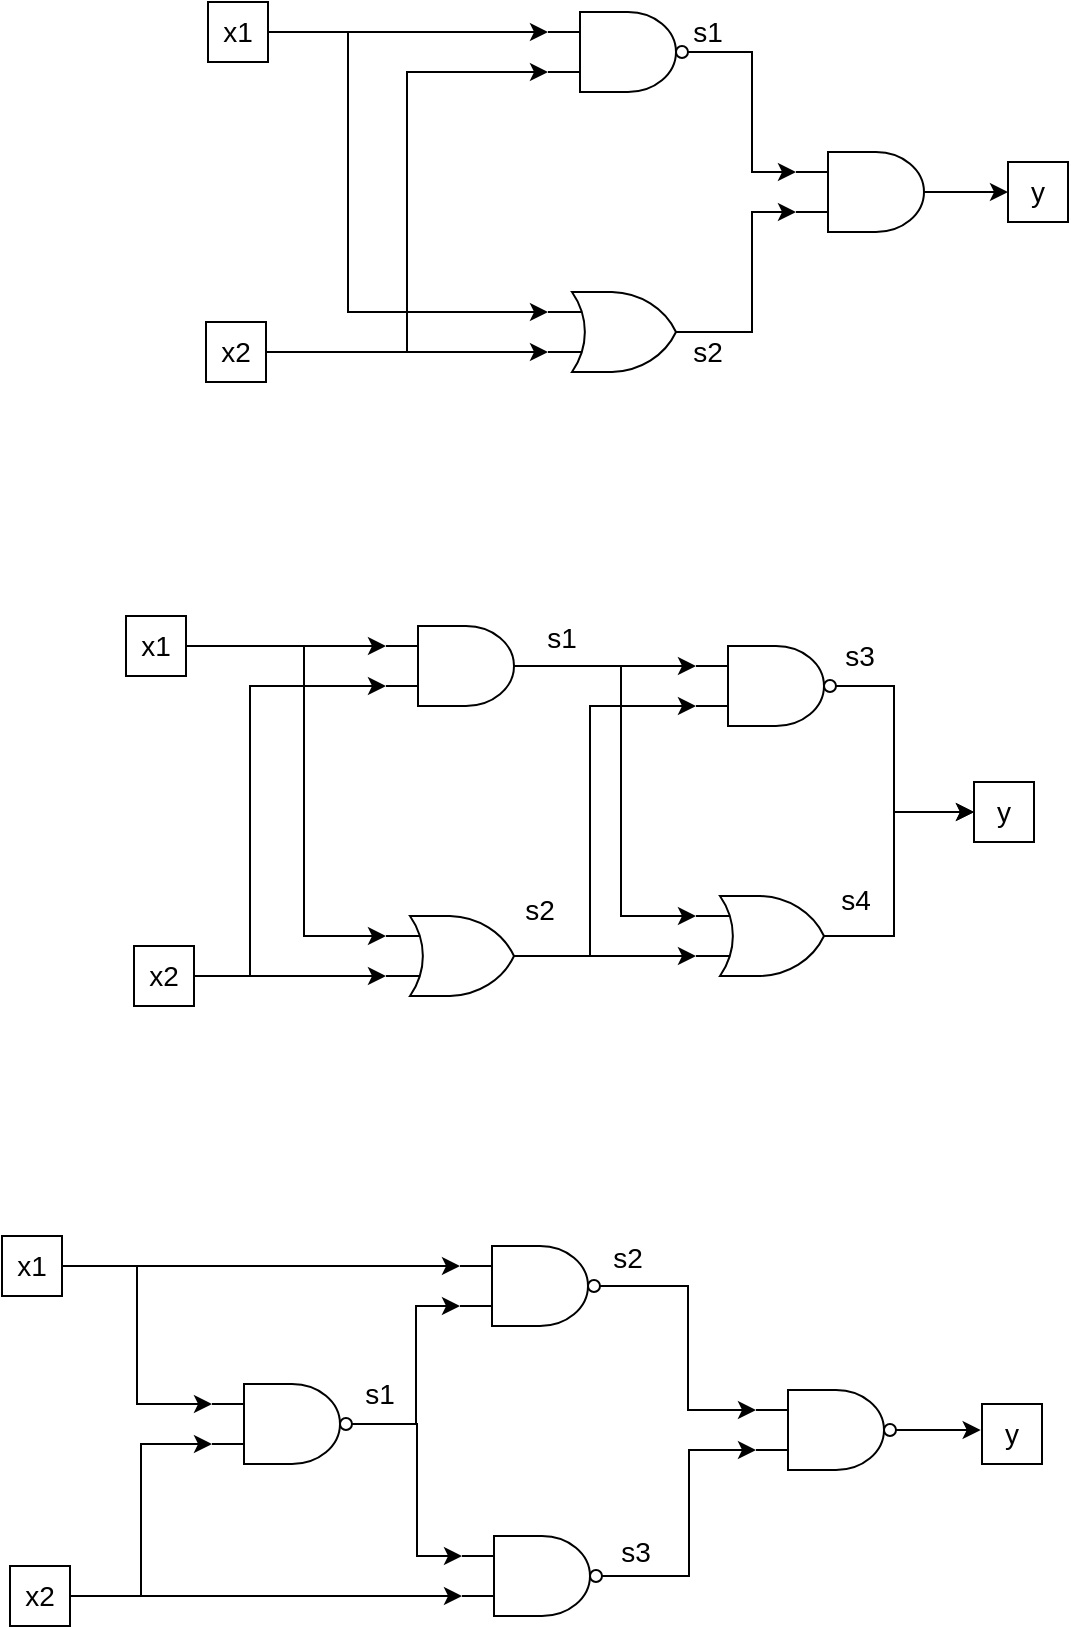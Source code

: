 <mxfile version="20.3.7" type="github" pages="4">
  <diagram id="HH8r3CEraOF6iEEjJ4Em" name="第 1 页">
    <mxGraphModel dx="1152" dy="693" grid="0" gridSize="10" guides="1" tooltips="1" connect="1" arrows="1" fold="1" page="1" pageScale="1" pageWidth="827" pageHeight="1169" math="0" shadow="0">
      <root>
        <mxCell id="0" />
        <mxCell id="1" parent="0" />
        <mxCell id="O1sR3Q5Vgp4cIewbYRJh-6" style="edgeStyle=orthogonalEdgeStyle;rounded=0;orthogonalLoop=1;jettySize=auto;html=1;exitX=1;exitY=0.5;exitDx=0;exitDy=0;exitPerimeter=0;entryX=0;entryY=0.25;entryDx=0;entryDy=0;entryPerimeter=0;" edge="1" parent="1" source="O1sR3Q5Vgp4cIewbYRJh-2" target="O1sR3Q5Vgp4cIewbYRJh-4">
          <mxGeometry relative="1" as="geometry" />
        </mxCell>
        <mxCell id="O1sR3Q5Vgp4cIewbYRJh-2" value="" style="verticalLabelPosition=bottom;shadow=0;dashed=0;align=center;html=1;verticalAlign=top;shape=mxgraph.electrical.logic_gates.logic_gate;operation=and;negating=1;negSize=0.15;" vertex="1" parent="1">
          <mxGeometry x="440" y="220" width="80" height="40" as="geometry" />
        </mxCell>
        <mxCell id="O1sR3Q5Vgp4cIewbYRJh-9" style="edgeStyle=orthogonalEdgeStyle;rounded=0;orthogonalLoop=1;jettySize=auto;html=1;exitX=1;exitY=0.5;exitDx=0;exitDy=0;exitPerimeter=0;entryX=0;entryY=0.75;entryDx=0;entryDy=0;entryPerimeter=0;" edge="1" parent="1" source="O1sR3Q5Vgp4cIewbYRJh-3" target="O1sR3Q5Vgp4cIewbYRJh-4">
          <mxGeometry relative="1" as="geometry" />
        </mxCell>
        <mxCell id="O1sR3Q5Vgp4cIewbYRJh-3" value="" style="verticalLabelPosition=bottom;shadow=0;dashed=0;align=center;html=1;verticalAlign=top;shape=mxgraph.electrical.logic_gates.logic_gate;operation=or;" vertex="1" parent="1">
          <mxGeometry x="440" y="360" width="80" height="40" as="geometry" />
        </mxCell>
        <mxCell id="O1sR3Q5Vgp4cIewbYRJh-27" style="edgeStyle=orthogonalEdgeStyle;rounded=0;orthogonalLoop=1;jettySize=auto;html=1;exitX=1;exitY=0.5;exitDx=0;exitDy=0;exitPerimeter=0;entryX=0;entryY=0.5;entryDx=0;entryDy=0;fontSize=14;" edge="1" parent="1" source="O1sR3Q5Vgp4cIewbYRJh-4" target="O1sR3Q5Vgp4cIewbYRJh-26">
          <mxGeometry relative="1" as="geometry" />
        </mxCell>
        <mxCell id="O1sR3Q5Vgp4cIewbYRJh-4" value="" style="verticalLabelPosition=bottom;shadow=0;dashed=0;align=center;html=1;verticalAlign=top;shape=mxgraph.electrical.logic_gates.logic_gate;operation=and;" vertex="1" parent="1">
          <mxGeometry x="564" y="290" width="80" height="40" as="geometry" />
        </mxCell>
        <mxCell id="O1sR3Q5Vgp4cIewbYRJh-22" style="edgeStyle=orthogonalEdgeStyle;rounded=0;orthogonalLoop=1;jettySize=auto;html=1;exitX=1;exitY=0.5;exitDx=0;exitDy=0;entryX=0;entryY=0.25;entryDx=0;entryDy=0;entryPerimeter=0;fontSize=14;" edge="1" parent="1" source="O1sR3Q5Vgp4cIewbYRJh-10" target="O1sR3Q5Vgp4cIewbYRJh-2">
          <mxGeometry relative="1" as="geometry" />
        </mxCell>
        <mxCell id="O1sR3Q5Vgp4cIewbYRJh-23" style="edgeStyle=orthogonalEdgeStyle;rounded=0;orthogonalLoop=1;jettySize=auto;html=1;exitX=1;exitY=0.5;exitDx=0;exitDy=0;entryX=0;entryY=0.25;entryDx=0;entryDy=0;entryPerimeter=0;fontSize=14;" edge="1" parent="1" source="O1sR3Q5Vgp4cIewbYRJh-10" target="O1sR3Q5Vgp4cIewbYRJh-3">
          <mxGeometry relative="1" as="geometry">
            <Array as="points">
              <mxPoint x="340" y="230" />
              <mxPoint x="340" y="370" />
            </Array>
          </mxGeometry>
        </mxCell>
        <mxCell id="O1sR3Q5Vgp4cIewbYRJh-10" value="&lt;font style=&quot;font-size: 14px;&quot;&gt;x1&lt;/font&gt;" style="rounded=0;whiteSpace=wrap;html=1;" vertex="1" parent="1">
          <mxGeometry x="270" y="215" width="30" height="30" as="geometry" />
        </mxCell>
        <mxCell id="O1sR3Q5Vgp4cIewbYRJh-24" style="edgeStyle=orthogonalEdgeStyle;rounded=0;orthogonalLoop=1;jettySize=auto;html=1;exitX=1;exitY=0.5;exitDx=0;exitDy=0;entryX=0;entryY=0.75;entryDx=0;entryDy=0;entryPerimeter=0;fontSize=14;" edge="1" parent="1" source="O1sR3Q5Vgp4cIewbYRJh-11" target="O1sR3Q5Vgp4cIewbYRJh-3">
          <mxGeometry relative="1" as="geometry" />
        </mxCell>
        <mxCell id="O1sR3Q5Vgp4cIewbYRJh-25" style="edgeStyle=orthogonalEdgeStyle;rounded=0;orthogonalLoop=1;jettySize=auto;html=1;exitX=1;exitY=0.5;exitDx=0;exitDy=0;entryX=0;entryY=0.75;entryDx=0;entryDy=0;entryPerimeter=0;fontSize=14;" edge="1" parent="1" source="O1sR3Q5Vgp4cIewbYRJh-11" target="O1sR3Q5Vgp4cIewbYRJh-2">
          <mxGeometry relative="1" as="geometry" />
        </mxCell>
        <mxCell id="O1sR3Q5Vgp4cIewbYRJh-11" value="&lt;font style=&quot;font-size: 14px;&quot;&gt;x2&lt;/font&gt;" style="rounded=0;whiteSpace=wrap;html=1;" vertex="1" parent="1">
          <mxGeometry x="269" y="375" width="30" height="30" as="geometry" />
        </mxCell>
        <mxCell id="O1sR3Q5Vgp4cIewbYRJh-26" value="&lt;span style=&quot;font-size: 14px;&quot;&gt;y&lt;/span&gt;" style="rounded=0;whiteSpace=wrap;html=1;" vertex="1" parent="1">
          <mxGeometry x="670" y="295" width="30" height="30" as="geometry" />
        </mxCell>
        <mxCell id="O1sR3Q5Vgp4cIewbYRJh-30" value="s1" style="text;html=1;strokeColor=none;fillColor=none;align=center;verticalAlign=middle;whiteSpace=wrap;rounded=0;fontSize=14;" vertex="1" parent="1">
          <mxGeometry x="490" y="215" width="60" height="30" as="geometry" />
        </mxCell>
        <mxCell id="O1sR3Q5Vgp4cIewbYRJh-31" value="s2" style="text;html=1;strokeColor=none;fillColor=none;align=center;verticalAlign=middle;whiteSpace=wrap;rounded=0;fontSize=14;" vertex="1" parent="1">
          <mxGeometry x="490" y="375" width="60" height="30" as="geometry" />
        </mxCell>
        <mxCell id="_A_KJ37WZnfa1X4IIvDo-8" style="edgeStyle=orthogonalEdgeStyle;rounded=0;orthogonalLoop=1;jettySize=auto;html=1;exitX=1;exitY=0.5;exitDx=0;exitDy=0;entryX=0;entryY=0.25;entryDx=0;entryDy=0;entryPerimeter=0;fontSize=14;" edge="1" parent="1" source="_A_KJ37WZnfa1X4IIvDo-1" target="_A_KJ37WZnfa1X4IIvDo-3">
          <mxGeometry relative="1" as="geometry" />
        </mxCell>
        <mxCell id="_A_KJ37WZnfa1X4IIvDo-9" style="edgeStyle=orthogonalEdgeStyle;rounded=0;orthogonalLoop=1;jettySize=auto;html=1;exitX=1;exitY=0.5;exitDx=0;exitDy=0;entryX=0;entryY=0.25;entryDx=0;entryDy=0;entryPerimeter=0;fontSize=14;" edge="1" parent="1" source="_A_KJ37WZnfa1X4IIvDo-1" target="_A_KJ37WZnfa1X4IIvDo-4">
          <mxGeometry relative="1" as="geometry">
            <Array as="points">
              <mxPoint x="318" y="537" />
              <mxPoint x="318" y="682" />
            </Array>
          </mxGeometry>
        </mxCell>
        <mxCell id="_A_KJ37WZnfa1X4IIvDo-1" value="&lt;font style=&quot;font-size: 14px;&quot;&gt;x1&lt;/font&gt;" style="rounded=0;whiteSpace=wrap;html=1;" vertex="1" parent="1">
          <mxGeometry x="229" y="522" width="30" height="30" as="geometry" />
        </mxCell>
        <mxCell id="_A_KJ37WZnfa1X4IIvDo-10" style="edgeStyle=orthogonalEdgeStyle;rounded=0;orthogonalLoop=1;jettySize=auto;html=1;exitX=1;exitY=0.5;exitDx=0;exitDy=0;entryX=0;entryY=0.75;entryDx=0;entryDy=0;entryPerimeter=0;fontSize=14;" edge="1" parent="1" source="_A_KJ37WZnfa1X4IIvDo-2" target="_A_KJ37WZnfa1X4IIvDo-4">
          <mxGeometry relative="1" as="geometry" />
        </mxCell>
        <mxCell id="_A_KJ37WZnfa1X4IIvDo-11" style="edgeStyle=orthogonalEdgeStyle;rounded=0;orthogonalLoop=1;jettySize=auto;html=1;exitX=1;exitY=0.5;exitDx=0;exitDy=0;entryX=0;entryY=0.75;entryDx=0;entryDy=0;entryPerimeter=0;fontSize=14;" edge="1" parent="1" source="_A_KJ37WZnfa1X4IIvDo-2" target="_A_KJ37WZnfa1X4IIvDo-3">
          <mxGeometry relative="1" as="geometry">
            <Array as="points">
              <mxPoint x="291" y="702" />
              <mxPoint x="291" y="557" />
            </Array>
          </mxGeometry>
        </mxCell>
        <mxCell id="_A_KJ37WZnfa1X4IIvDo-2" value="&lt;font style=&quot;font-size: 14px;&quot;&gt;x2&lt;/font&gt;" style="rounded=0;whiteSpace=wrap;html=1;" vertex="1" parent="1">
          <mxGeometry x="233" y="687" width="30" height="30" as="geometry" />
        </mxCell>
        <mxCell id="_A_KJ37WZnfa1X4IIvDo-13" style="edgeStyle=orthogonalEdgeStyle;rounded=0;orthogonalLoop=1;jettySize=auto;html=1;exitX=1;exitY=0.5;exitDx=0;exitDy=0;exitPerimeter=0;entryX=0;entryY=0.25;entryDx=0;entryDy=0;entryPerimeter=0;fontSize=14;" edge="1" parent="1" source="_A_KJ37WZnfa1X4IIvDo-3" target="_A_KJ37WZnfa1X4IIvDo-6">
          <mxGeometry relative="1" as="geometry" />
        </mxCell>
        <mxCell id="_A_KJ37WZnfa1X4IIvDo-17" style="edgeStyle=orthogonalEdgeStyle;rounded=0;orthogonalLoop=1;jettySize=auto;html=1;exitX=1;exitY=0.5;exitDx=0;exitDy=0;exitPerimeter=0;entryX=0;entryY=0.25;entryDx=0;entryDy=0;entryPerimeter=0;fontSize=14;" edge="1" parent="1" source="_A_KJ37WZnfa1X4IIvDo-3" target="_A_KJ37WZnfa1X4IIvDo-5">
          <mxGeometry relative="1" as="geometry" />
        </mxCell>
        <mxCell id="_A_KJ37WZnfa1X4IIvDo-3" value="" style="verticalLabelPosition=bottom;shadow=0;dashed=0;align=center;html=1;verticalAlign=top;shape=mxgraph.electrical.logic_gates.logic_gate;operation=and;" vertex="1" parent="1">
          <mxGeometry x="359" y="527" width="80" height="40" as="geometry" />
        </mxCell>
        <mxCell id="_A_KJ37WZnfa1X4IIvDo-16" style="edgeStyle=orthogonalEdgeStyle;rounded=0;orthogonalLoop=1;jettySize=auto;html=1;exitX=1;exitY=0.5;exitDx=0;exitDy=0;exitPerimeter=0;entryX=0;entryY=0.75;entryDx=0;entryDy=0;entryPerimeter=0;fontSize=14;" edge="1" parent="1" source="_A_KJ37WZnfa1X4IIvDo-4" target="_A_KJ37WZnfa1X4IIvDo-5">
          <mxGeometry relative="1" as="geometry" />
        </mxCell>
        <mxCell id="_A_KJ37WZnfa1X4IIvDo-18" style="edgeStyle=orthogonalEdgeStyle;rounded=0;orthogonalLoop=1;jettySize=auto;html=1;exitX=1;exitY=0.5;exitDx=0;exitDy=0;exitPerimeter=0;entryX=0;entryY=0.75;entryDx=0;entryDy=0;entryPerimeter=0;fontSize=14;" edge="1" parent="1" source="_A_KJ37WZnfa1X4IIvDo-4" target="_A_KJ37WZnfa1X4IIvDo-6">
          <mxGeometry relative="1" as="geometry">
            <Array as="points">
              <mxPoint x="461" y="692" />
              <mxPoint x="461" y="567" />
            </Array>
          </mxGeometry>
        </mxCell>
        <mxCell id="_A_KJ37WZnfa1X4IIvDo-4" value="" style="verticalLabelPosition=bottom;shadow=0;dashed=0;align=center;html=1;verticalAlign=top;shape=mxgraph.electrical.logic_gates.logic_gate;operation=or;" vertex="1" parent="1">
          <mxGeometry x="359" y="672" width="80" height="40" as="geometry" />
        </mxCell>
        <mxCell id="_A_KJ37WZnfa1X4IIvDo-23" style="edgeStyle=orthogonalEdgeStyle;rounded=0;orthogonalLoop=1;jettySize=auto;html=1;exitX=1;exitY=0.5;exitDx=0;exitDy=0;exitPerimeter=0;entryX=0;entryY=0.5;entryDx=0;entryDy=0;fontSize=14;" edge="1" parent="1" source="_A_KJ37WZnfa1X4IIvDo-5" target="_A_KJ37WZnfa1X4IIvDo-19">
          <mxGeometry relative="1" as="geometry">
            <Array as="points">
              <mxPoint x="613" y="682" />
              <mxPoint x="613" y="620" />
            </Array>
          </mxGeometry>
        </mxCell>
        <mxCell id="_A_KJ37WZnfa1X4IIvDo-5" value="" style="verticalLabelPosition=bottom;shadow=0;dashed=0;align=center;html=1;verticalAlign=top;shape=mxgraph.electrical.logic_gates.logic_gate;operation=or;" vertex="1" parent="1">
          <mxGeometry x="514" y="662" width="80" height="40" as="geometry" />
        </mxCell>
        <mxCell id="_A_KJ37WZnfa1X4IIvDo-24" style="edgeStyle=orthogonalEdgeStyle;rounded=0;orthogonalLoop=1;jettySize=auto;html=1;exitX=1;exitY=0.5;exitDx=0;exitDy=0;exitPerimeter=0;entryX=0;entryY=0.5;entryDx=0;entryDy=0;fontSize=14;" edge="1" parent="1" source="_A_KJ37WZnfa1X4IIvDo-6" target="_A_KJ37WZnfa1X4IIvDo-19">
          <mxGeometry relative="1" as="geometry">
            <Array as="points">
              <mxPoint x="613" y="557" />
              <mxPoint x="613" y="620" />
            </Array>
          </mxGeometry>
        </mxCell>
        <mxCell id="_A_KJ37WZnfa1X4IIvDo-6" value="" style="verticalLabelPosition=bottom;shadow=0;dashed=0;align=center;html=1;verticalAlign=top;shape=mxgraph.electrical.logic_gates.logic_gate;operation=and;negating=1;negSize=0.15;" vertex="1" parent="1">
          <mxGeometry x="514" y="537" width="80" height="40" as="geometry" />
        </mxCell>
        <mxCell id="_A_KJ37WZnfa1X4IIvDo-19" value="&lt;span style=&quot;font-size: 14px;&quot;&gt;y&lt;/span&gt;" style="rounded=0;whiteSpace=wrap;html=1;" vertex="1" parent="1">
          <mxGeometry x="653" y="605" width="30" height="30" as="geometry" />
        </mxCell>
        <mxCell id="_A_KJ37WZnfa1X4IIvDo-25" value="s1" style="text;html=1;strokeColor=none;fillColor=none;align=center;verticalAlign=middle;whiteSpace=wrap;rounded=0;fontSize=14;" vertex="1" parent="1">
          <mxGeometry x="417" y="518" width="60" height="30" as="geometry" />
        </mxCell>
        <mxCell id="_A_KJ37WZnfa1X4IIvDo-26" value="s2" style="text;html=1;strokeColor=none;fillColor=none;align=center;verticalAlign=middle;whiteSpace=wrap;rounded=0;fontSize=14;" vertex="1" parent="1">
          <mxGeometry x="406" y="654" width="60" height="30" as="geometry" />
        </mxCell>
        <mxCell id="_A_KJ37WZnfa1X4IIvDo-28" value="s3" style="text;html=1;strokeColor=none;fillColor=none;align=center;verticalAlign=middle;whiteSpace=wrap;rounded=0;fontSize=14;" vertex="1" parent="1">
          <mxGeometry x="566" y="527" width="60" height="30" as="geometry" />
        </mxCell>
        <mxCell id="_A_KJ37WZnfa1X4IIvDo-29" value="s4" style="text;html=1;strokeColor=none;fillColor=none;align=center;verticalAlign=middle;whiteSpace=wrap;rounded=0;fontSize=14;" vertex="1" parent="1">
          <mxGeometry x="564" y="649" width="60" height="30" as="geometry" />
        </mxCell>
        <mxCell id="6nnJq0K4sgRr22I9qwmp-16" style="edgeStyle=orthogonalEdgeStyle;rounded=0;orthogonalLoop=1;jettySize=auto;html=1;exitX=1;exitY=0.5;exitDx=0;exitDy=0;exitPerimeter=0;entryX=0;entryY=0.75;entryDx=0;entryDy=0;entryPerimeter=0;fontSize=14;" edge="1" parent="1" source="6nnJq0K4sgRr22I9qwmp-1" target="6nnJq0K4sgRr22I9qwmp-6">
          <mxGeometry relative="1" as="geometry" />
        </mxCell>
        <mxCell id="6nnJq0K4sgRr22I9qwmp-17" style="edgeStyle=orthogonalEdgeStyle;rounded=0;orthogonalLoop=1;jettySize=auto;html=1;exitX=1;exitY=0.5;exitDx=0;exitDy=0;exitPerimeter=0;entryX=0;entryY=0.25;entryDx=0;entryDy=0;entryPerimeter=0;fontSize=14;" edge="1" parent="1" source="6nnJq0K4sgRr22I9qwmp-1" target="6nnJq0K4sgRr22I9qwmp-7">
          <mxGeometry relative="1" as="geometry" />
        </mxCell>
        <mxCell id="6nnJq0K4sgRr22I9qwmp-1" value="" style="verticalLabelPosition=bottom;shadow=0;dashed=0;align=center;html=1;verticalAlign=top;shape=mxgraph.electrical.logic_gates.logic_gate;operation=and;negating=1;negSize=0.15;" vertex="1" parent="1">
          <mxGeometry x="272" y="906" width="80" height="40" as="geometry" />
        </mxCell>
        <mxCell id="6nnJq0K4sgRr22I9qwmp-10" style="edgeStyle=orthogonalEdgeStyle;rounded=0;orthogonalLoop=1;jettySize=auto;html=1;exitX=1;exitY=0.5;exitDx=0;exitDy=0;entryX=0;entryY=0.25;entryDx=0;entryDy=0;entryPerimeter=0;fontSize=14;" edge="1" parent="1" source="6nnJq0K4sgRr22I9qwmp-4" target="6nnJq0K4sgRr22I9qwmp-1">
          <mxGeometry relative="1" as="geometry" />
        </mxCell>
        <mxCell id="6nnJq0K4sgRr22I9qwmp-15" style="edgeStyle=orthogonalEdgeStyle;rounded=0;orthogonalLoop=1;jettySize=auto;html=1;exitX=1;exitY=0.5;exitDx=0;exitDy=0;entryX=0;entryY=0.25;entryDx=0;entryDy=0;entryPerimeter=0;fontSize=14;" edge="1" parent="1" source="6nnJq0K4sgRr22I9qwmp-4" target="6nnJq0K4sgRr22I9qwmp-6">
          <mxGeometry relative="1" as="geometry" />
        </mxCell>
        <mxCell id="6nnJq0K4sgRr22I9qwmp-4" value="&lt;font style=&quot;font-size: 14px;&quot;&gt;x1&lt;/font&gt;" style="rounded=0;whiteSpace=wrap;html=1;" vertex="1" parent="1">
          <mxGeometry x="167" y="832" width="30" height="30" as="geometry" />
        </mxCell>
        <mxCell id="6nnJq0K4sgRr22I9qwmp-11" style="edgeStyle=orthogonalEdgeStyle;rounded=0;orthogonalLoop=1;jettySize=auto;html=1;exitX=1;exitY=0.5;exitDx=0;exitDy=0;entryX=0;entryY=0.75;entryDx=0;entryDy=0;entryPerimeter=0;fontSize=14;" edge="1" parent="1" source="6nnJq0K4sgRr22I9qwmp-5" target="6nnJq0K4sgRr22I9qwmp-7">
          <mxGeometry relative="1" as="geometry" />
        </mxCell>
        <mxCell id="6nnJq0K4sgRr22I9qwmp-12" style="edgeStyle=orthogonalEdgeStyle;rounded=0;orthogonalLoop=1;jettySize=auto;html=1;exitX=1;exitY=0.5;exitDx=0;exitDy=0;entryX=0;entryY=0.75;entryDx=0;entryDy=0;entryPerimeter=0;fontSize=14;" edge="1" parent="1" source="6nnJq0K4sgRr22I9qwmp-5" target="6nnJq0K4sgRr22I9qwmp-1">
          <mxGeometry relative="1" as="geometry" />
        </mxCell>
        <mxCell id="6nnJq0K4sgRr22I9qwmp-5" value="&lt;font style=&quot;font-size: 14px;&quot;&gt;x2&lt;/font&gt;" style="rounded=0;whiteSpace=wrap;html=1;" vertex="1" parent="1">
          <mxGeometry x="171" y="997" width="30" height="30" as="geometry" />
        </mxCell>
        <mxCell id="6nnJq0K4sgRr22I9qwmp-18" style="edgeStyle=orthogonalEdgeStyle;rounded=0;orthogonalLoop=1;jettySize=auto;html=1;exitX=1;exitY=0.5;exitDx=0;exitDy=0;exitPerimeter=0;entryX=0;entryY=0.25;entryDx=0;entryDy=0;entryPerimeter=0;fontSize=14;" edge="1" parent="1" source="6nnJq0K4sgRr22I9qwmp-6" target="6nnJq0K4sgRr22I9qwmp-8">
          <mxGeometry relative="1" as="geometry" />
        </mxCell>
        <mxCell id="6nnJq0K4sgRr22I9qwmp-6" value="" style="verticalLabelPosition=bottom;shadow=0;dashed=0;align=center;html=1;verticalAlign=top;shape=mxgraph.electrical.logic_gates.logic_gate;operation=and;negating=1;negSize=0.15;" vertex="1" parent="1">
          <mxGeometry x="396" y="837" width="80" height="40" as="geometry" />
        </mxCell>
        <mxCell id="6nnJq0K4sgRr22I9qwmp-19" style="edgeStyle=orthogonalEdgeStyle;rounded=0;orthogonalLoop=1;jettySize=auto;html=1;exitX=1;exitY=0.5;exitDx=0;exitDy=0;exitPerimeter=0;entryX=0;entryY=0.75;entryDx=0;entryDy=0;entryPerimeter=0;fontSize=14;" edge="1" parent="1" source="6nnJq0K4sgRr22I9qwmp-7" target="6nnJq0K4sgRr22I9qwmp-8">
          <mxGeometry relative="1" as="geometry" />
        </mxCell>
        <mxCell id="6nnJq0K4sgRr22I9qwmp-7" value="" style="verticalLabelPosition=bottom;shadow=0;dashed=0;align=center;html=1;verticalAlign=top;shape=mxgraph.electrical.logic_gates.logic_gate;operation=and;negating=1;negSize=0.15;" vertex="1" parent="1">
          <mxGeometry x="397" y="982" width="80" height="40" as="geometry" />
        </mxCell>
        <mxCell id="6nnJq0K4sgRr22I9qwmp-26" style="edgeStyle=orthogonalEdgeStyle;rounded=0;orthogonalLoop=1;jettySize=auto;html=1;exitX=1;exitY=0.5;exitDx=0;exitDy=0;exitPerimeter=0;fontSize=14;" edge="1" parent="1" source="6nnJq0K4sgRr22I9qwmp-8">
          <mxGeometry relative="1" as="geometry">
            <mxPoint x="656.333" y="929" as="targetPoint" />
          </mxGeometry>
        </mxCell>
        <mxCell id="6nnJq0K4sgRr22I9qwmp-8" value="" style="verticalLabelPosition=bottom;shadow=0;dashed=0;align=center;html=1;verticalAlign=top;shape=mxgraph.electrical.logic_gates.logic_gate;operation=and;negating=1;negSize=0.15;" vertex="1" parent="1">
          <mxGeometry x="544" y="909" width="80" height="40" as="geometry" />
        </mxCell>
        <mxCell id="6nnJq0K4sgRr22I9qwmp-20" value="&lt;span style=&quot;font-size: 14px;&quot;&gt;y&lt;/span&gt;" style="rounded=0;whiteSpace=wrap;html=1;" vertex="1" parent="1">
          <mxGeometry x="657" y="916" width="30" height="30" as="geometry" />
        </mxCell>
        <mxCell id="6nnJq0K4sgRr22I9qwmp-27" value="s1" style="text;html=1;strokeColor=none;fillColor=none;align=center;verticalAlign=middle;whiteSpace=wrap;rounded=0;fontSize=14;" vertex="1" parent="1">
          <mxGeometry x="326" y="896" width="60" height="30" as="geometry" />
        </mxCell>
        <mxCell id="6nnJq0K4sgRr22I9qwmp-28" value="s2" style="text;html=1;strokeColor=none;fillColor=none;align=center;verticalAlign=middle;whiteSpace=wrap;rounded=0;fontSize=14;" vertex="1" parent="1">
          <mxGeometry x="450" y="828" width="60" height="30" as="geometry" />
        </mxCell>
        <mxCell id="6nnJq0K4sgRr22I9qwmp-30" value="s3" style="text;html=1;strokeColor=none;fillColor=none;align=center;verticalAlign=middle;whiteSpace=wrap;rounded=0;fontSize=14;" vertex="1" parent="1">
          <mxGeometry x="454" y="975" width="60" height="30" as="geometry" />
        </mxCell>
      </root>
    </mxGraphModel>
  </diagram>
  <diagram id="YfmRtcDTdL7yOXZHesrf" name="第 2 页">
    <mxGraphModel dx="1152" dy="693" grid="0" gridSize="10" guides="1" tooltips="1" connect="1" arrows="1" fold="1" page="1" pageScale="1" pageWidth="827" pageHeight="1169" math="0" shadow="0">
      <root>
        <mxCell id="0" />
        <mxCell id="1" parent="0" />
        <mxCell id="cjlGVBwZEoJlrLJctBxx-1" style="edgeStyle=orthogonalEdgeStyle;rounded=0;orthogonalLoop=1;jettySize=auto;html=1;exitX=1;exitY=0.5;exitDx=0;exitDy=0;entryX=0;entryY=0.25;entryDx=0;entryDy=0;entryPerimeter=0;fontSize=14;" edge="1" parent="1" source="cjlGVBwZEoJlrLJctBxx-3" target="cjlGVBwZEoJlrLJctBxx-9">
          <mxGeometry relative="1" as="geometry" />
        </mxCell>
        <mxCell id="cjlGVBwZEoJlrLJctBxx-2" style="edgeStyle=orthogonalEdgeStyle;rounded=0;orthogonalLoop=1;jettySize=auto;html=1;exitX=1;exitY=0.5;exitDx=0;exitDy=0;entryX=0;entryY=0.25;entryDx=0;entryDy=0;entryPerimeter=0;fontSize=14;" edge="1" parent="1" source="cjlGVBwZEoJlrLJctBxx-3" target="cjlGVBwZEoJlrLJctBxx-12">
          <mxGeometry relative="1" as="geometry">
            <Array as="points">
              <mxPoint x="189" y="530" />
              <mxPoint x="189" y="675" />
            </Array>
          </mxGeometry>
        </mxCell>
        <mxCell id="cjlGVBwZEoJlrLJctBxx-3" value="&lt;font style=&quot;font-size: 14px;&quot;&gt;x1&lt;/font&gt;" style="rounded=0;whiteSpace=wrap;html=1;" vertex="1" parent="1">
          <mxGeometry x="100" y="515" width="30" height="30" as="geometry" />
        </mxCell>
        <mxCell id="cjlGVBwZEoJlrLJctBxx-4" style="edgeStyle=orthogonalEdgeStyle;rounded=0;orthogonalLoop=1;jettySize=auto;html=1;exitX=1;exitY=0.5;exitDx=0;exitDy=0;entryX=0;entryY=0.75;entryDx=0;entryDy=0;entryPerimeter=0;fontSize=14;" edge="1" parent="1" source="cjlGVBwZEoJlrLJctBxx-6" target="cjlGVBwZEoJlrLJctBxx-12">
          <mxGeometry relative="1" as="geometry" />
        </mxCell>
        <mxCell id="cjlGVBwZEoJlrLJctBxx-5" style="edgeStyle=orthogonalEdgeStyle;rounded=0;orthogonalLoop=1;jettySize=auto;html=1;exitX=1;exitY=0.5;exitDx=0;exitDy=0;entryX=0;entryY=0.75;entryDx=0;entryDy=0;entryPerimeter=0;fontSize=14;" edge="1" parent="1" source="cjlGVBwZEoJlrLJctBxx-6" target="cjlGVBwZEoJlrLJctBxx-9">
          <mxGeometry relative="1" as="geometry">
            <Array as="points">
              <mxPoint x="162" y="695" />
              <mxPoint x="162" y="550" />
            </Array>
          </mxGeometry>
        </mxCell>
        <mxCell id="cjlGVBwZEoJlrLJctBxx-6" value="&lt;font style=&quot;font-size: 14px;&quot;&gt;x2&lt;/font&gt;" style="rounded=0;whiteSpace=wrap;html=1;" vertex="1" parent="1">
          <mxGeometry x="104" y="680" width="30" height="30" as="geometry" />
        </mxCell>
        <mxCell id="cjlGVBwZEoJlrLJctBxx-7" style="edgeStyle=orthogonalEdgeStyle;rounded=0;orthogonalLoop=1;jettySize=auto;html=1;exitX=1;exitY=0.5;exitDx=0;exitDy=0;exitPerimeter=0;entryX=0;entryY=0.25;entryDx=0;entryDy=0;entryPerimeter=0;fontSize=14;" edge="1" parent="1" source="cjlGVBwZEoJlrLJctBxx-9" target="cjlGVBwZEoJlrLJctBxx-16">
          <mxGeometry relative="1" as="geometry" />
        </mxCell>
        <mxCell id="cjlGVBwZEoJlrLJctBxx-8" style="edgeStyle=orthogonalEdgeStyle;rounded=0;orthogonalLoop=1;jettySize=auto;html=1;exitX=1;exitY=0.5;exitDx=0;exitDy=0;exitPerimeter=0;entryX=0;entryY=0.25;entryDx=0;entryDy=0;entryPerimeter=0;fontSize=14;" edge="1" parent="1" source="cjlGVBwZEoJlrLJctBxx-9" target="cjlGVBwZEoJlrLJctBxx-14">
          <mxGeometry relative="1" as="geometry" />
        </mxCell>
        <mxCell id="cjlGVBwZEoJlrLJctBxx-9" value="" style="verticalLabelPosition=bottom;shadow=0;dashed=0;align=center;html=1;verticalAlign=top;shape=mxgraph.electrical.logic_gates.logic_gate;operation=and;" vertex="1" parent="1">
          <mxGeometry x="230" y="520" width="80" height="40" as="geometry" />
        </mxCell>
        <mxCell id="cjlGVBwZEoJlrLJctBxx-10" style="edgeStyle=orthogonalEdgeStyle;rounded=0;orthogonalLoop=1;jettySize=auto;html=1;exitX=1;exitY=0.5;exitDx=0;exitDy=0;exitPerimeter=0;entryX=0;entryY=0.75;entryDx=0;entryDy=0;entryPerimeter=0;fontSize=14;" edge="1" parent="1" source="cjlGVBwZEoJlrLJctBxx-12" target="cjlGVBwZEoJlrLJctBxx-14">
          <mxGeometry relative="1" as="geometry" />
        </mxCell>
        <mxCell id="cjlGVBwZEoJlrLJctBxx-11" style="edgeStyle=orthogonalEdgeStyle;rounded=0;orthogonalLoop=1;jettySize=auto;html=1;exitX=1;exitY=0.5;exitDx=0;exitDy=0;exitPerimeter=0;entryX=0;entryY=0.75;entryDx=0;entryDy=0;entryPerimeter=0;fontSize=14;" edge="1" parent="1" source="cjlGVBwZEoJlrLJctBxx-12" target="cjlGVBwZEoJlrLJctBxx-16">
          <mxGeometry relative="1" as="geometry">
            <Array as="points">
              <mxPoint x="332" y="685" />
              <mxPoint x="332" y="560" />
            </Array>
          </mxGeometry>
        </mxCell>
        <mxCell id="cjlGVBwZEoJlrLJctBxx-12" value="" style="verticalLabelPosition=bottom;shadow=0;dashed=0;align=center;html=1;verticalAlign=top;shape=mxgraph.electrical.logic_gates.logic_gate;operation=or;" vertex="1" parent="1">
          <mxGeometry x="230" y="665" width="80" height="40" as="geometry" />
        </mxCell>
        <mxCell id="8IjGqrXWTYE4yfQa3eI8-7" style="edgeStyle=orthogonalEdgeStyle;rounded=0;orthogonalLoop=1;jettySize=auto;html=1;exitX=1;exitY=0.5;exitDx=0;exitDy=0;exitPerimeter=0;entryX=0;entryY=0.75;entryDx=0;entryDy=0;entryPerimeter=0;fontSize=14;" edge="1" parent="1" source="cjlGVBwZEoJlrLJctBxx-14" target="8IjGqrXWTYE4yfQa3eI8-1">
          <mxGeometry relative="1" as="geometry" />
        </mxCell>
        <mxCell id="cjlGVBwZEoJlrLJctBxx-14" value="" style="verticalLabelPosition=bottom;shadow=0;dashed=0;align=center;html=1;verticalAlign=top;shape=mxgraph.electrical.logic_gates.logic_gate;operation=or;" vertex="1" parent="1">
          <mxGeometry x="385" y="655" width="80" height="40" as="geometry" />
        </mxCell>
        <mxCell id="8IjGqrXWTYE4yfQa3eI8-6" style="edgeStyle=orthogonalEdgeStyle;rounded=0;orthogonalLoop=1;jettySize=auto;html=1;exitX=1;exitY=0.5;exitDx=0;exitDy=0;exitPerimeter=0;entryX=0;entryY=0.25;entryDx=0;entryDy=0;entryPerimeter=0;fontSize=14;" edge="1" parent="1" source="cjlGVBwZEoJlrLJctBxx-16" target="8IjGqrXWTYE4yfQa3eI8-1">
          <mxGeometry relative="1" as="geometry" />
        </mxCell>
        <mxCell id="cjlGVBwZEoJlrLJctBxx-16" value="" style="verticalLabelPosition=bottom;shadow=0;dashed=0;align=center;html=1;verticalAlign=top;shape=mxgraph.electrical.logic_gates.logic_gate;operation=and;negating=1;negSize=0.15;" vertex="1" parent="1">
          <mxGeometry x="385" y="530" width="80" height="40" as="geometry" />
        </mxCell>
        <mxCell id="cjlGVBwZEoJlrLJctBxx-18" value="s1" style="text;html=1;strokeColor=none;fillColor=none;align=center;verticalAlign=middle;whiteSpace=wrap;rounded=0;fontSize=14;" vertex="1" parent="1">
          <mxGeometry x="288" y="511" width="60" height="30" as="geometry" />
        </mxCell>
        <mxCell id="cjlGVBwZEoJlrLJctBxx-19" value="s2" style="text;html=1;strokeColor=none;fillColor=none;align=center;verticalAlign=middle;whiteSpace=wrap;rounded=0;fontSize=14;" vertex="1" parent="1">
          <mxGeometry x="278" y="653" width="60" height="30" as="geometry" />
        </mxCell>
        <mxCell id="cjlGVBwZEoJlrLJctBxx-20" value="s3" style="text;html=1;strokeColor=none;fillColor=none;align=center;verticalAlign=middle;whiteSpace=wrap;rounded=0;fontSize=14;" vertex="1" parent="1">
          <mxGeometry x="439" y="523" width="60" height="30" as="geometry" />
        </mxCell>
        <mxCell id="cjlGVBwZEoJlrLJctBxx-21" value="s4" style="text;html=1;strokeColor=none;fillColor=none;align=center;verticalAlign=middle;whiteSpace=wrap;rounded=0;fontSize=14;" vertex="1" parent="1">
          <mxGeometry x="437" y="647" width="60" height="30" as="geometry" />
        </mxCell>
        <mxCell id="QKfMxW4_7kAiLRSJhkNP-3" style="edgeStyle=orthogonalEdgeStyle;rounded=0;orthogonalLoop=1;jettySize=auto;html=1;exitX=1;exitY=0.5;exitDx=0;exitDy=0;exitPerimeter=0;fontSize=14;" edge="1" parent="1" source="8IjGqrXWTYE4yfQa3eI8-1">
          <mxGeometry relative="1" as="geometry">
            <mxPoint x="631.0" y="614" as="targetPoint" />
          </mxGeometry>
        </mxCell>
        <mxCell id="8IjGqrXWTYE4yfQa3eI8-1" value="" style="verticalLabelPosition=bottom;shadow=0;dashed=0;align=center;html=1;verticalAlign=top;shape=mxgraph.electrical.logic_gates.logic_gate;operation=and;" vertex="1" parent="1">
          <mxGeometry x="522" y="594" width="80" height="40" as="geometry" />
        </mxCell>
        <mxCell id="QKfMxW4_7kAiLRSJhkNP-1" value="&lt;span style=&quot;font-size: 14px;&quot;&gt;y&lt;/span&gt;" style="rounded=0;whiteSpace=wrap;html=1;" vertex="1" parent="1">
          <mxGeometry x="634" y="599" width="30" height="30" as="geometry" />
        </mxCell>
      </root>
    </mxGraphModel>
  </diagram>
  <diagram id="TMSVKi7_YsWlQCb2btJt" name="第 3 页">
    <mxGraphModel dx="1152" dy="693" grid="0" gridSize="10" guides="1" tooltips="1" connect="1" arrows="1" fold="1" page="1" pageScale="1" pageWidth="827" pageHeight="1169" math="0" shadow="0">
      <root>
        <mxCell id="0" />
        <mxCell id="1" parent="0" />
        <mxCell id="nXCTnaIC09tudtAVNS6d-1" style="edgeStyle=orthogonalEdgeStyle;rounded=0;orthogonalLoop=1;jettySize=auto;html=1;exitX=1;exitY=0.5;exitDx=0;exitDy=0;exitPerimeter=0;entryX=0;entryY=0.75;entryDx=0;entryDy=0;entryPerimeter=0;fontSize=14;" edge="1" parent="1" source="nXCTnaIC09tudtAVNS6d-3" target="nXCTnaIC09tudtAVNS6d-11">
          <mxGeometry relative="1" as="geometry" />
        </mxCell>
        <mxCell id="nXCTnaIC09tudtAVNS6d-2" style="edgeStyle=orthogonalEdgeStyle;rounded=0;orthogonalLoop=1;jettySize=auto;html=1;exitX=1;exitY=0.5;exitDx=0;exitDy=0;exitPerimeter=0;entryX=0;entryY=0.25;entryDx=0;entryDy=0;entryPerimeter=0;fontSize=14;" edge="1" parent="1" source="nXCTnaIC09tudtAVNS6d-3" target="nXCTnaIC09tudtAVNS6d-13">
          <mxGeometry relative="1" as="geometry" />
        </mxCell>
        <mxCell id="nXCTnaIC09tudtAVNS6d-3" value="" style="verticalLabelPosition=bottom;shadow=0;dashed=0;align=center;html=1;verticalAlign=top;shape=mxgraph.electrical.logic_gates.logic_gate;operation=and;negating=1;negSize=0.15;" vertex="1" parent="1">
          <mxGeometry x="272" y="906" width="80" height="40" as="geometry" />
        </mxCell>
        <mxCell id="nXCTnaIC09tudtAVNS6d-4" style="edgeStyle=orthogonalEdgeStyle;rounded=0;orthogonalLoop=1;jettySize=auto;html=1;exitX=1;exitY=0.5;exitDx=0;exitDy=0;entryX=0;entryY=0.25;entryDx=0;entryDy=0;entryPerimeter=0;fontSize=14;" edge="1" parent="1" source="nXCTnaIC09tudtAVNS6d-6" target="nXCTnaIC09tudtAVNS6d-3">
          <mxGeometry relative="1" as="geometry" />
        </mxCell>
        <mxCell id="nXCTnaIC09tudtAVNS6d-5" style="edgeStyle=orthogonalEdgeStyle;rounded=0;orthogonalLoop=1;jettySize=auto;html=1;exitX=1;exitY=0.5;exitDx=0;exitDy=0;entryX=0;entryY=0.25;entryDx=0;entryDy=0;entryPerimeter=0;fontSize=14;" edge="1" parent="1" source="nXCTnaIC09tudtAVNS6d-6" target="nXCTnaIC09tudtAVNS6d-11">
          <mxGeometry relative="1" as="geometry" />
        </mxCell>
        <mxCell id="nXCTnaIC09tudtAVNS6d-6" value="&lt;font style=&quot;font-size: 14px;&quot;&gt;x1&lt;/font&gt;" style="rounded=0;whiteSpace=wrap;html=1;" vertex="1" parent="1">
          <mxGeometry x="167" y="832" width="30" height="30" as="geometry" />
        </mxCell>
        <mxCell id="nXCTnaIC09tudtAVNS6d-7" style="edgeStyle=orthogonalEdgeStyle;rounded=0;orthogonalLoop=1;jettySize=auto;html=1;exitX=1;exitY=0.5;exitDx=0;exitDy=0;entryX=0;entryY=0.75;entryDx=0;entryDy=0;entryPerimeter=0;fontSize=14;" edge="1" parent="1" source="nXCTnaIC09tudtAVNS6d-9" target="nXCTnaIC09tudtAVNS6d-13">
          <mxGeometry relative="1" as="geometry" />
        </mxCell>
        <mxCell id="nXCTnaIC09tudtAVNS6d-8" style="edgeStyle=orthogonalEdgeStyle;rounded=0;orthogonalLoop=1;jettySize=auto;html=1;exitX=1;exitY=0.5;exitDx=0;exitDy=0;entryX=0;entryY=0.75;entryDx=0;entryDy=0;entryPerimeter=0;fontSize=14;" edge="1" parent="1" source="nXCTnaIC09tudtAVNS6d-9" target="nXCTnaIC09tudtAVNS6d-3">
          <mxGeometry relative="1" as="geometry" />
        </mxCell>
        <mxCell id="nXCTnaIC09tudtAVNS6d-9" value="&lt;font style=&quot;font-size: 14px;&quot;&gt;x2&lt;/font&gt;" style="rounded=0;whiteSpace=wrap;html=1;" vertex="1" parent="1">
          <mxGeometry x="171" y="997" width="30" height="30" as="geometry" />
        </mxCell>
        <mxCell id="nXCTnaIC09tudtAVNS6d-10" style="edgeStyle=orthogonalEdgeStyle;rounded=0;orthogonalLoop=1;jettySize=auto;html=1;exitX=1;exitY=0.5;exitDx=0;exitDy=0;exitPerimeter=0;entryX=0;entryY=0.25;entryDx=0;entryDy=0;entryPerimeter=0;fontSize=14;" edge="1" parent="1" source="nXCTnaIC09tudtAVNS6d-11" target="nXCTnaIC09tudtAVNS6d-15">
          <mxGeometry relative="1" as="geometry" />
        </mxCell>
        <mxCell id="nXCTnaIC09tudtAVNS6d-11" value="" style="verticalLabelPosition=bottom;shadow=0;dashed=0;align=center;html=1;verticalAlign=top;shape=mxgraph.electrical.logic_gates.logic_gate;operation=and;negating=1;negSize=0.15;" vertex="1" parent="1">
          <mxGeometry x="396" y="837" width="80" height="40" as="geometry" />
        </mxCell>
        <mxCell id="nXCTnaIC09tudtAVNS6d-12" style="edgeStyle=orthogonalEdgeStyle;rounded=0;orthogonalLoop=1;jettySize=auto;html=1;exitX=1;exitY=0.5;exitDx=0;exitDy=0;exitPerimeter=0;entryX=0;entryY=0.75;entryDx=0;entryDy=0;entryPerimeter=0;fontSize=14;" edge="1" parent="1" source="nXCTnaIC09tudtAVNS6d-13" target="nXCTnaIC09tudtAVNS6d-15">
          <mxGeometry relative="1" as="geometry" />
        </mxCell>
        <mxCell id="nXCTnaIC09tudtAVNS6d-13" value="" style="verticalLabelPosition=bottom;shadow=0;dashed=0;align=center;html=1;verticalAlign=top;shape=mxgraph.electrical.logic_gates.logic_gate;operation=and;negating=1;negSize=0.15;" vertex="1" parent="1">
          <mxGeometry x="397" y="982" width="80" height="40" as="geometry" />
        </mxCell>
        <mxCell id="nXCTnaIC09tudtAVNS6d-14" style="edgeStyle=orthogonalEdgeStyle;rounded=0;orthogonalLoop=1;jettySize=auto;html=1;exitX=1;exitY=0.5;exitDx=0;exitDy=0;exitPerimeter=0;fontSize=14;" edge="1" parent="1" source="nXCTnaIC09tudtAVNS6d-15">
          <mxGeometry relative="1" as="geometry">
            <mxPoint x="656.333" y="929" as="targetPoint" />
          </mxGeometry>
        </mxCell>
        <mxCell id="nXCTnaIC09tudtAVNS6d-15" value="" style="verticalLabelPosition=bottom;shadow=0;dashed=0;align=center;html=1;verticalAlign=top;shape=mxgraph.electrical.logic_gates.logic_gate;operation=and;negating=1;negSize=0.15;" vertex="1" parent="1">
          <mxGeometry x="544" y="909" width="80" height="40" as="geometry" />
        </mxCell>
        <mxCell id="nXCTnaIC09tudtAVNS6d-16" value="&lt;span style=&quot;font-size: 14px;&quot;&gt;y&lt;/span&gt;" style="rounded=0;whiteSpace=wrap;html=1;" vertex="1" parent="1">
          <mxGeometry x="657" y="916" width="30" height="30" as="geometry" />
        </mxCell>
        <mxCell id="nXCTnaIC09tudtAVNS6d-17" value="s1" style="text;html=1;strokeColor=none;fillColor=none;align=center;verticalAlign=middle;whiteSpace=wrap;rounded=0;fontSize=14;" vertex="1" parent="1">
          <mxGeometry x="326" y="896" width="60" height="30" as="geometry" />
        </mxCell>
        <mxCell id="nXCTnaIC09tudtAVNS6d-18" value="s2" style="text;html=1;strokeColor=none;fillColor=none;align=center;verticalAlign=middle;whiteSpace=wrap;rounded=0;fontSize=14;" vertex="1" parent="1">
          <mxGeometry x="450" y="828" width="60" height="30" as="geometry" />
        </mxCell>
        <mxCell id="nXCTnaIC09tudtAVNS6d-19" value="s3" style="text;html=1;strokeColor=none;fillColor=none;align=center;verticalAlign=middle;whiteSpace=wrap;rounded=0;fontSize=14;" vertex="1" parent="1">
          <mxGeometry x="454" y="975" width="60" height="30" as="geometry" />
        </mxCell>
      </root>
    </mxGraphModel>
  </diagram>
  <diagram id="JBhfvrdGflvn60P2129u" name="第 4 页">
    <mxGraphModel dx="1152" dy="693" grid="0" gridSize="10" guides="1" tooltips="1" connect="1" arrows="1" fold="1" page="1" pageScale="1" pageWidth="827" pageHeight="1169" math="0" shadow="0">
      <root>
        <mxCell id="0" />
        <mxCell id="1" parent="0" />
        <mxCell id="amxWqWHsqWcH1mLR7G5h-7" style="edgeStyle=orthogonalEdgeStyle;rounded=0;orthogonalLoop=1;jettySize=auto;html=1;exitX=1;exitY=0.5;exitDx=0;exitDy=0;exitPerimeter=0;entryX=0;entryY=0.25;entryDx=0;entryDy=0;entryPerimeter=0;fontSize=14;" edge="1" parent="1" source="cBjezmeokdGJ_DdyeTVs-1" target="LTOH02aZp83O1gf0flso-1">
          <mxGeometry relative="1" as="geometry" />
        </mxCell>
        <mxCell id="cBjezmeokdGJ_DdyeTVs-1" value="" style="verticalLabelPosition=bottom;shadow=0;dashed=0;align=center;html=1;verticalAlign=top;shape=mxgraph.electrical.logic_gates.logic_gate;operation=and;" vertex="1" parent="1">
          <mxGeometry x="227" y="548" width="80" height="40" as="geometry" />
        </mxCell>
        <mxCell id="amxWqWHsqWcH1mLR7G5h-8" style="edgeStyle=orthogonalEdgeStyle;rounded=0;orthogonalLoop=1;jettySize=auto;html=1;exitX=1;exitY=0.5;exitDx=0;exitDy=0;exitPerimeter=0;entryX=0;entryY=0.75;entryDx=0;entryDy=0;entryPerimeter=0;fontSize=14;" edge="1" parent="1" source="VU5atFIZgNS1vLTaRI-2-1" target="LTOH02aZp83O1gf0flso-1">
          <mxGeometry relative="1" as="geometry" />
        </mxCell>
        <mxCell id="amxWqWHsqWcH1mLR7G5h-11" style="edgeStyle=orthogonalEdgeStyle;rounded=0;orthogonalLoop=1;jettySize=auto;html=1;exitX=1;exitY=0.5;exitDx=0;exitDy=0;exitPerimeter=0;entryX=0;entryY=0.75;entryDx=0;entryDy=0;entryPerimeter=0;fontSize=14;" edge="1" parent="1" source="VU5atFIZgNS1vLTaRI-2-1" target="LTOH02aZp83O1gf0flso-2">
          <mxGeometry relative="1" as="geometry">
            <Array as="points">
              <mxPoint x="454" y="695" />
              <mxPoint x="454" y="653" />
            </Array>
          </mxGeometry>
        </mxCell>
        <mxCell id="VU5atFIZgNS1vLTaRI-2-1" value="" style="verticalLabelPosition=bottom;shadow=0;dashed=0;align=center;html=1;verticalAlign=top;shape=mxgraph.electrical.logic_gates.logic_gate;operation=or;" vertex="1" parent="1">
          <mxGeometry x="230" y="675" width="80" height="40" as="geometry" />
        </mxCell>
        <mxCell id="UzFytVLKtOmzmqAd_ydB-8" style="edgeStyle=orthogonalEdgeStyle;rounded=0;orthogonalLoop=1;jettySize=auto;html=1;exitX=1;exitY=0.5;exitDx=0;exitDy=0;exitPerimeter=0;entryX=0;entryY=0.25;entryDx=0;entryDy=0;entryPerimeter=0;fontSize=14;" edge="1" parent="1" source="LTOH02aZp83O1gf0flso-1" target="LTOH02aZp83O1gf0flso-2">
          <mxGeometry relative="1" as="geometry" />
        </mxCell>
        <mxCell id="LTOH02aZp83O1gf0flso-1" value="" style="verticalLabelPosition=bottom;shadow=0;dashed=0;align=center;html=1;verticalAlign=top;shape=mxgraph.electrical.logic_gates.logic_gate;operation=and;negating=1;negSize=0.15;" vertex="1" parent="1">
          <mxGeometry x="374" y="612" width="80" height="40" as="geometry" />
        </mxCell>
        <mxCell id="UzFytVLKtOmzmqAd_ydB-10" style="edgeStyle=orthogonalEdgeStyle;rounded=0;orthogonalLoop=1;jettySize=auto;html=1;exitX=1;exitY=0.5;exitDx=0;exitDy=0;exitPerimeter=0;fontSize=14;" edge="1" parent="1" source="LTOH02aZp83O1gf0flso-2">
          <mxGeometry relative="1" as="geometry">
            <mxPoint x="617" y="642" as="targetPoint" />
          </mxGeometry>
        </mxCell>
        <mxCell id="LTOH02aZp83O1gf0flso-2" value="" style="verticalLabelPosition=bottom;shadow=0;dashed=0;align=center;html=1;verticalAlign=top;shape=mxgraph.electrical.logic_gates.logic_gate;operation=and;" vertex="1" parent="1">
          <mxGeometry x="502" y="622" width="80" height="40" as="geometry" />
        </mxCell>
        <mxCell id="amxWqWHsqWcH1mLR7G5h-4" style="edgeStyle=orthogonalEdgeStyle;rounded=0;orthogonalLoop=1;jettySize=auto;html=1;exitX=1;exitY=0.5;exitDx=0;exitDy=0;entryX=0;entryY=0.75;entryDx=0;entryDy=0;entryPerimeter=0;fontSize=14;" edge="1" parent="1" source="2jXLtpg1hIf77j_SH8xe-1" target="VU5atFIZgNS1vLTaRI-2-1">
          <mxGeometry relative="1" as="geometry" />
        </mxCell>
        <mxCell id="amxWqWHsqWcH1mLR7G5h-5" style="edgeStyle=orthogonalEdgeStyle;rounded=0;orthogonalLoop=1;jettySize=auto;html=1;exitX=1;exitY=0.5;exitDx=0;exitDy=0;entryX=0;entryY=0.75;entryDx=0;entryDy=0;entryPerimeter=0;fontSize=14;" edge="1" parent="1" source="2jXLtpg1hIf77j_SH8xe-1" target="cBjezmeokdGJ_DdyeTVs-1">
          <mxGeometry relative="1" as="geometry">
            <Array as="points">
              <mxPoint x="186" y="705" />
              <mxPoint x="186" y="578" />
            </Array>
          </mxGeometry>
        </mxCell>
        <mxCell id="2jXLtpg1hIf77j_SH8xe-1" value="&lt;font style=&quot;font-size: 14px;&quot;&gt;x2&lt;/font&gt;" style="rounded=0;whiteSpace=wrap;html=1;" vertex="1" parent="1">
          <mxGeometry x="103" y="690" width="30" height="30" as="geometry" />
        </mxCell>
        <mxCell id="amxWqWHsqWcH1mLR7G5h-2" style="edgeStyle=orthogonalEdgeStyle;rounded=0;orthogonalLoop=1;jettySize=auto;html=1;exitX=0.5;exitY=0;exitDx=0;exitDy=0;entryX=0;entryY=0.25;entryDx=0;entryDy=0;entryPerimeter=0;fontSize=14;" edge="1" parent="1" source="amxWqWHsqWcH1mLR7G5h-1" target="cBjezmeokdGJ_DdyeTVs-1">
          <mxGeometry relative="1" as="geometry" />
        </mxCell>
        <mxCell id="amxWqWHsqWcH1mLR7G5h-6" style="edgeStyle=orthogonalEdgeStyle;rounded=0;orthogonalLoop=1;jettySize=auto;html=1;exitX=0.5;exitY=0;exitDx=0;exitDy=0;entryX=0.004;entryY=0.283;entryDx=0;entryDy=0;entryPerimeter=0;fontSize=14;" edge="1" parent="1" source="amxWqWHsqWcH1mLR7G5h-1" target="VU5atFIZgNS1vLTaRI-2-1">
          <mxGeometry relative="1" as="geometry">
            <Array as="points">
              <mxPoint x="163" y="558" />
              <mxPoint x="163" y="686" />
            </Array>
          </mxGeometry>
        </mxCell>
        <mxCell id="amxWqWHsqWcH1mLR7G5h-1" value="&lt;font style=&quot;font-size: 14px;&quot;&gt;x1&lt;/font&gt;" style="rounded=0;whiteSpace=wrap;html=1;direction=south;" vertex="1" parent="1">
          <mxGeometry x="100" y="543" width="30" height="30" as="geometry" />
        </mxCell>
        <mxCell id="UzFytVLKtOmzmqAd_ydB-1" value="&lt;span style=&quot;font-size: 14px;&quot;&gt;y&lt;/span&gt;" style="rounded=0;whiteSpace=wrap;html=1;" vertex="1" parent="1">
          <mxGeometry x="618" y="630" width="30" height="30" as="geometry" />
        </mxCell>
        <mxCell id="9vtvcsQFG8GVaxNLSFOh-1" value="s1" style="text;html=1;strokeColor=none;fillColor=none;align=center;verticalAlign=middle;whiteSpace=wrap;rounded=0;fontSize=14;" vertex="1" parent="1">
          <mxGeometry x="285" y="540" width="60" height="30" as="geometry" />
        </mxCell>
        <mxCell id="9vtvcsQFG8GVaxNLSFOh-2" value="s2" style="text;html=1;strokeColor=none;fillColor=none;align=center;verticalAlign=middle;whiteSpace=wrap;rounded=0;fontSize=14;" vertex="1" parent="1">
          <mxGeometry x="289" y="667" width="60" height="30" as="geometry" />
        </mxCell>
        <mxCell id="9vtvcsQFG8GVaxNLSFOh-3" value="s3" style="text;html=1;strokeColor=none;fillColor=none;align=center;verticalAlign=middle;whiteSpace=wrap;rounded=0;fontSize=14;" vertex="1" parent="1">
          <mxGeometry x="442" y="605" width="60" height="30" as="geometry" />
        </mxCell>
      </root>
    </mxGraphModel>
  </diagram>
</mxfile>
